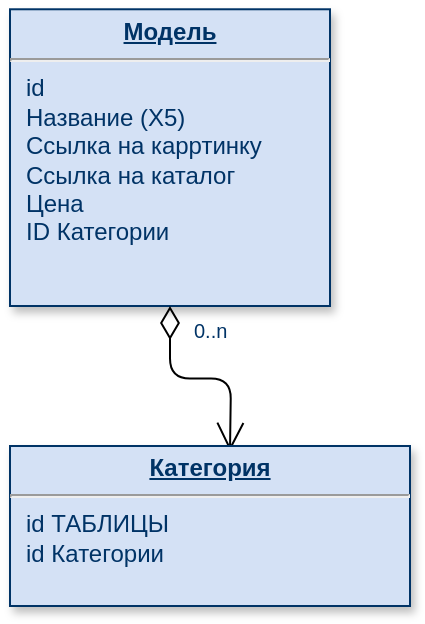 <mxfile version="15.7.4" type="github"><diagram name="Page-1" id="efa7a0a1-bf9b-a30e-e6df-94a7791c09e9"><mxGraphModel dx="817" dy="490" grid="1" gridSize="10" guides="1" tooltips="1" connect="1" arrows="1" fold="1" page="1" pageScale="1" pageWidth="826" pageHeight="1169" background="none" math="0" shadow="0"><root><mxCell id="0"/><mxCell id="1" parent="0"/><mxCell id="19" value="&lt;p style=&quot;margin: 0px ; margin-top: 4px ; text-align: center ; text-decoration: underline&quot;&gt;&lt;b&gt;Модель&lt;/b&gt;&lt;/p&gt;&lt;hr&gt;&lt;p style=&quot;margin: 0px ; margin-left: 8px&quot;&gt;id&lt;span style=&quot;white-space: pre&quot;&gt;&#9;&lt;/span&gt;&lt;br&gt;Название (Х5)&lt;/p&gt;&lt;p style=&quot;margin: 0px ; margin-left: 8px&quot;&gt;Ссылка на карртинку&lt;/p&gt;&lt;p style=&quot;margin: 0px ; margin-left: 8px&quot;&gt;Ссылка на каталог&lt;/p&gt;&lt;p style=&quot;margin: 0px ; margin-left: 8px&quot;&gt;Цена&lt;/p&gt;&lt;p style=&quot;margin: 0px ; margin-left: 8px&quot;&gt;ID Категории&lt;/p&gt;" style="verticalAlign=top;align=left;overflow=fill;fontSize=12;fontFamily=Helvetica;html=1;strokeColor=#003366;shadow=1;fillColor=#D4E1F5;fontColor=#003366" parent="1" vertex="1"><mxGeometry x="280" y="81.64" width="160" height="148.36" as="geometry"/></mxCell><mxCell id="36" value="" style="endArrow=open;endSize=12;startArrow=diamondThin;startSize=14;startFill=0;edgeStyle=orthogonalEdgeStyle;" parent="1" source="19" edge="1"><mxGeometry y="160" as="geometry"><mxPoint y="160" as="sourcePoint"/><mxPoint x="390" y="302.5" as="targetPoint"/></mxGeometry></mxCell><mxCell id="37" value="0..n" style="resizable=0;align=left;verticalAlign=top;labelBackgroundColor=#ffffff;fontSize=10;strokeColor=#003366;shadow=1;fillColor=#D4E1F5;fontColor=#003366" parent="36" connectable="0" vertex="1"><mxGeometry x="-1" relative="1" as="geometry"><mxPoint x="10" as="offset"/></mxGeometry></mxCell><mxCell id="GFAAB87OoMEaOY1zpNpd-116" value="&lt;p style=&quot;margin: 0px ; margin-top: 4px ; text-align: center ; text-decoration: underline&quot;&gt;&lt;b&gt;Категория&lt;/b&gt;&lt;/p&gt;&lt;hr&gt;&lt;p style=&quot;margin: 0px ; margin-left: 8px&quot;&gt;id ТАБЛИЦЫ&lt;span&gt;&#9;&lt;/span&gt;&lt;br&gt;id Категории&lt;span&gt;&lt;/span&gt;&lt;br&gt;&lt;/p&gt;" style="verticalAlign=top;align=left;overflow=fill;fontSize=12;fontFamily=Helvetica;html=1;strokeColor=#003366;shadow=1;fillColor=#D4E1F5;fontColor=#003366" vertex="1" parent="1"><mxGeometry x="280" y="300" width="200" height="80" as="geometry"/></mxCell></root></mxGraphModel></diagram></mxfile>